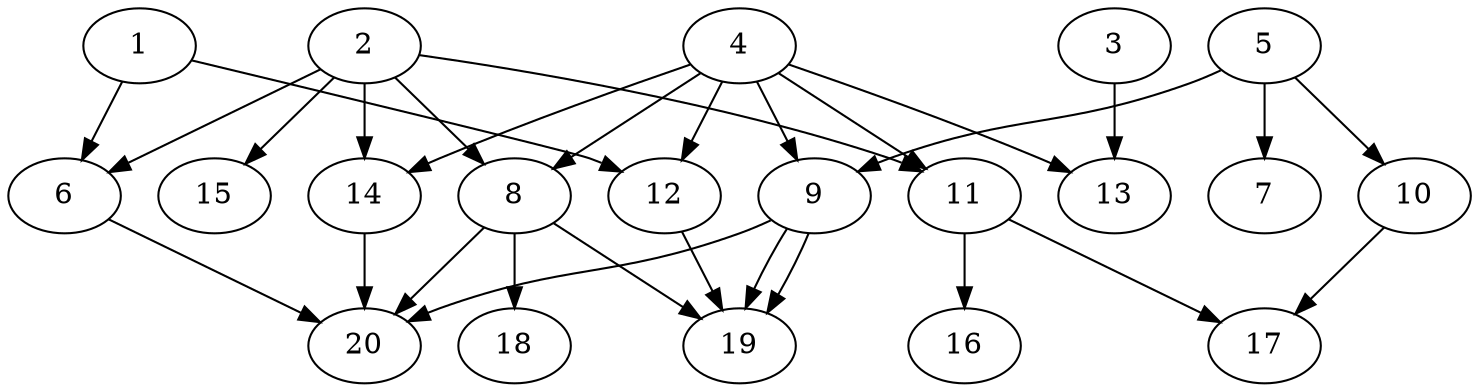 // DAG automatically generated by daggen at Sat Jul 27 15:38:39 2019
// ./daggen --dot -n 20 --ccr 0.3 --fat 0.7 --regular 0.5 --density 0.4 --mindata 5242880 --maxdata 52428800 
digraph G {
  1 [size="163553280", alpha="0.09", expect_size="49065984"] 
  1 -> 6 [size ="49065984"]
  1 -> 12 [size ="49065984"]
  2 [size="173649920", alpha="0.04", expect_size="52094976"] 
  2 -> 6 [size ="52094976"]
  2 -> 8 [size ="52094976"]
  2 -> 11 [size ="52094976"]
  2 -> 14 [size ="52094976"]
  2 -> 15 [size ="52094976"]
  3 [size="154187093", alpha="0.07", expect_size="46256128"] 
  3 -> 13 [size ="46256128"]
  4 [size="130512213", alpha="0.08", expect_size="39153664"] 
  4 -> 8 [size ="39153664"]
  4 -> 9 [size ="39153664"]
  4 -> 11 [size ="39153664"]
  4 -> 12 [size ="39153664"]
  4 -> 13 [size ="39153664"]
  4 -> 14 [size ="39153664"]
  5 [size="174622720", alpha="0.18", expect_size="52386816"] 
  5 -> 7 [size ="52386816"]
  5 -> 9 [size ="52386816"]
  5 -> 10 [size ="52386816"]
  6 [size="128672427", alpha="0.07", expect_size="38601728"] 
  6 -> 20 [size ="38601728"]
  7 [size="148237653", alpha="0.06", expect_size="44471296"] 
  8 [size="31624533", alpha="0.15", expect_size="9487360"] 
  8 -> 18 [size ="9487360"]
  8 -> 19 [size ="9487360"]
  8 -> 20 [size ="9487360"]
  9 [size="20910080", alpha="0.04", expect_size="6273024"] 
  9 -> 19 [size ="6273024"]
  9 -> 19 [size ="6273024"]
  9 -> 20 [size ="6273024"]
  10 [size="26074453", alpha="0.19", expect_size="7822336"] 
  10 -> 17 [size ="7822336"]
  11 [size="61856427", alpha="0.05", expect_size="18556928"] 
  11 -> 16 [size ="18556928"]
  11 -> 17 [size ="18556928"]
  12 [size="132959573", alpha="0.05", expect_size="39887872"] 
  12 -> 19 [size ="39887872"]
  13 [size="165007360", alpha="0.05", expect_size="49502208"] 
  14 [size="62839467", alpha="0.16", expect_size="18851840"] 
  14 -> 20 [size ="18851840"]
  15 [size="127129600", alpha="0.02", expect_size="38138880"] 
  16 [size="109288107", alpha="0.06", expect_size="32786432"] 
  17 [size="162245973", alpha="0.18", expect_size="48673792"] 
  18 [size="50892800", alpha="0.18", expect_size="15267840"] 
  19 [size="169908907", alpha="0.18", expect_size="50972672"] 
  20 [size="41096533", alpha="0.00", expect_size="12328960"] 
}
